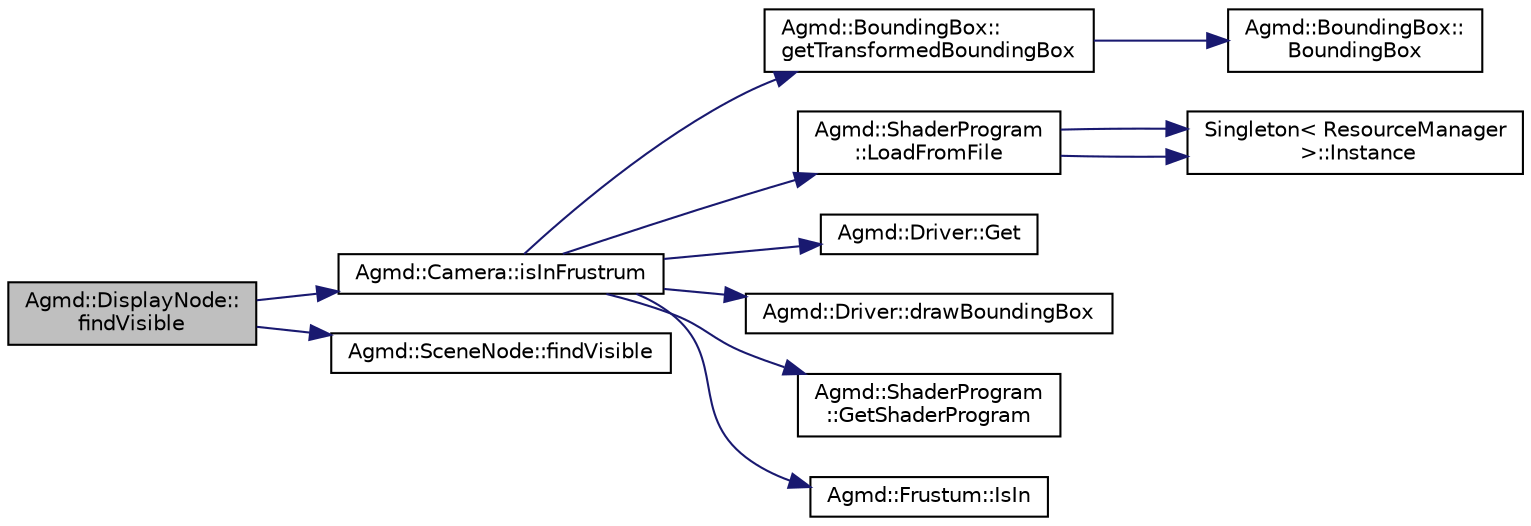 digraph "Agmd::DisplayNode::findVisible"
{
  edge [fontname="Helvetica",fontsize="10",labelfontname="Helvetica",labelfontsize="10"];
  node [fontname="Helvetica",fontsize="10",shape=record];
  rankdir="LR";
  Node1 [label="Agmd::DisplayNode::\lfindVisible",height=0.2,width=0.4,color="black", fillcolor="grey75", style="filled" fontcolor="black"];
  Node1 -> Node2 [color="midnightblue",fontsize="10",style="solid",fontname="Helvetica"];
  Node2 [label="Agmd::Camera::isInFrustrum",height=0.2,width=0.4,color="black", fillcolor="white", style="filled",URL="$class_agmd_1_1_camera.html#af0b974b19a2a61c4eb4d6a1235988227"];
  Node2 -> Node3 [color="midnightblue",fontsize="10",style="solid",fontname="Helvetica"];
  Node3 [label="Agmd::BoundingBox::\lgetTransformedBoundingBox",height=0.2,width=0.4,color="black", fillcolor="white", style="filled",URL="$class_agmd_1_1_bounding_box.html#ac7a7e11a4b6570d9b680155ef3088085"];
  Node3 -> Node4 [color="midnightblue",fontsize="10",style="solid",fontname="Helvetica"];
  Node4 [label="Agmd::BoundingBox::\lBoundingBox",height=0.2,width=0.4,color="black", fillcolor="white", style="filled",URL="$class_agmd_1_1_bounding_box.html#af539bcf9c10fe70fe435a149a3127991"];
  Node2 -> Node5 [color="midnightblue",fontsize="10",style="solid",fontname="Helvetica"];
  Node5 [label="Agmd::ShaderProgram\l::LoadFromFile",height=0.2,width=0.4,color="black", fillcolor="white", style="filled",URL="$class_agmd_1_1_shader_program.html#ad3acc3c0bf03b73ee16393cdc52cffc9"];
  Node5 -> Node6 [color="midnightblue",fontsize="10",style="solid",fontname="Helvetica"];
  Node6 [label="Singleton\< ResourceManager\l \>::Instance",height=0.2,width=0.4,color="black", fillcolor="white", style="filled",URL="$class_singleton.html#a131e87528259529400d58b6df5d9743c"];
  Node5 -> Node6 [color="midnightblue",fontsize="10",style="solid",fontname="Helvetica"];
  Node2 -> Node7 [color="midnightblue",fontsize="10",style="solid",fontname="Helvetica"];
  Node7 [label="Agmd::Driver::Get",height=0.2,width=0.4,color="black", fillcolor="white", style="filled",URL="$class_agmd_1_1_driver.html#aedf84a4d782cbaad6a5d5eb1fd17b682"];
  Node2 -> Node8 [color="midnightblue",fontsize="10",style="solid",fontname="Helvetica"];
  Node8 [label="Agmd::Driver::drawBoundingBox",height=0.2,width=0.4,color="black", fillcolor="white", style="filled",URL="$class_agmd_1_1_driver.html#aa70ae0f0cb206e314bb35a3b99d49820"];
  Node2 -> Node9 [color="midnightblue",fontsize="10",style="solid",fontname="Helvetica"];
  Node9 [label="Agmd::ShaderProgram\l::GetShaderProgram",height=0.2,width=0.4,color="black", fillcolor="white", style="filled",URL="$class_agmd_1_1_shader_program.html#ac91be6f67ed8fb319caf7d09acc9e606"];
  Node2 -> Node10 [color="midnightblue",fontsize="10",style="solid",fontname="Helvetica"];
  Node10 [label="Agmd::Frustum::IsIn",height=0.2,width=0.4,color="black", fillcolor="white", style="filled",URL="$class_agmd_1_1_frustum.html#ab8b48cd2238ece317558c5fed765cebf"];
  Node1 -> Node11 [color="midnightblue",fontsize="10",style="solid",fontname="Helvetica"];
  Node11 [label="Agmd::SceneNode::findVisible",height=0.2,width=0.4,color="black", fillcolor="white", style="filled",URL="$class_agmd_1_1_scene_node.html#a7cae5ee1b73f40e074f4ac86be4b694a"];
}
